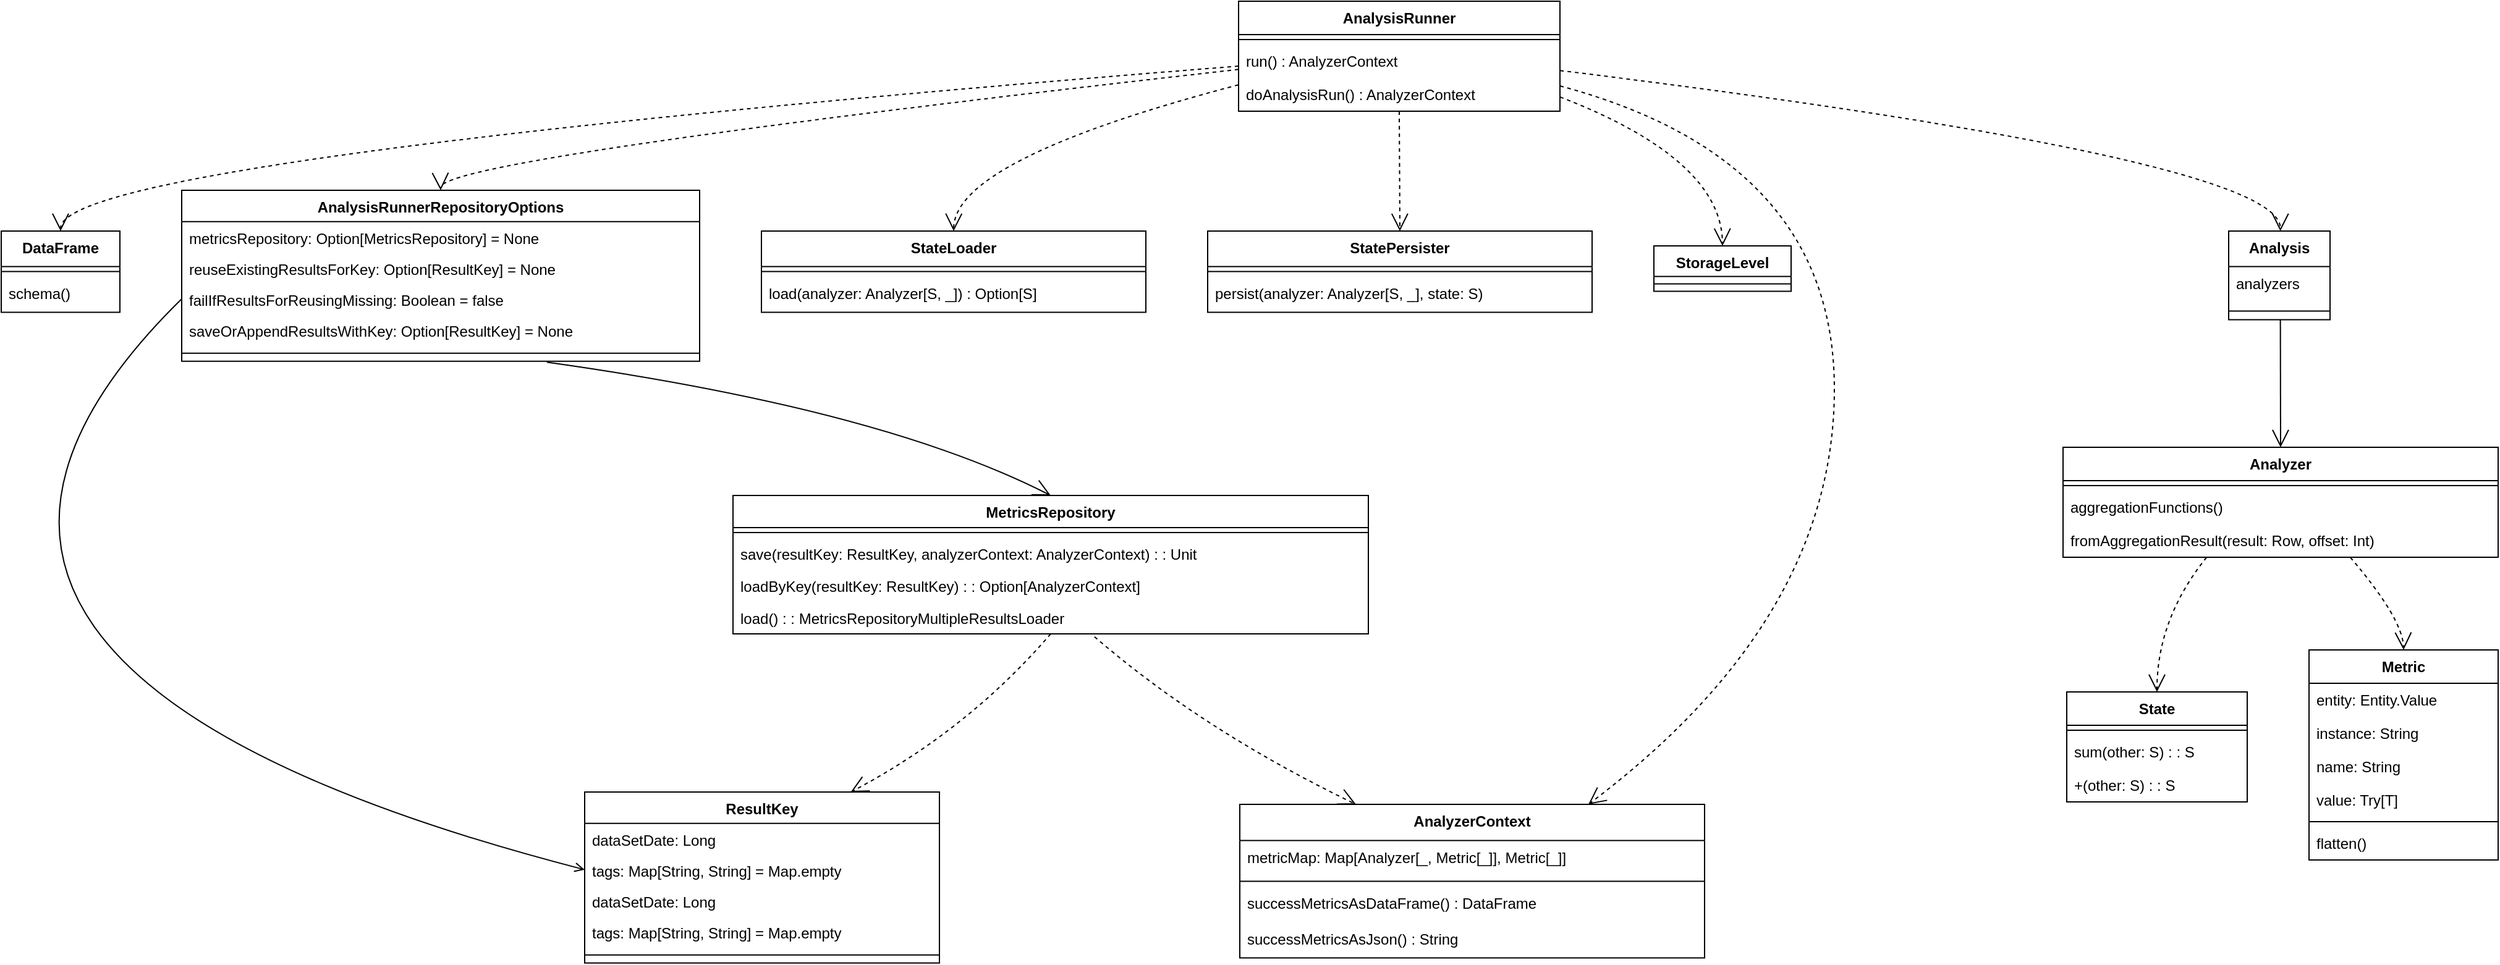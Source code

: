 <mxfile version="24.7.17">
  <diagram id="C5RBs43oDa-KdzZeNtuy" name="Page-1">
    <mxGraphModel dx="2563" dy="1209" grid="1" gridSize="10" guides="1" tooltips="1" connect="1" arrows="1" fold="1" page="1" pageScale="1" pageWidth="827" pageHeight="1169" math="0" shadow="0">
      <root>
        <mxCell id="WIyWlLk6GJQsqaUBKTNV-0" />
        <mxCell id="WIyWlLk6GJQsqaUBKTNV-1" parent="WIyWlLk6GJQsqaUBKTNV-0" />
        <mxCell id="mmol0tTkdiDvXbXhwS5D-0" value="DataFrame" style="swimlane;fontStyle=1;align=center;verticalAlign=top;childLayout=stackLayout;horizontal=1;startSize=28.8;horizontalStack=0;resizeParent=1;resizeParentMax=0;resizeLast=0;collapsible=0;marginBottom=0;" vertex="1" parent="WIyWlLk6GJQsqaUBKTNV-1">
          <mxGeometry x="-52" y="496" width="96" height="65.8" as="geometry" />
        </mxCell>
        <mxCell id="mmol0tTkdiDvXbXhwS5D-1" style="line;strokeWidth=1;fillColor=none;align=left;verticalAlign=middle;spacingTop=-1;spacingLeft=3;spacingRight=3;rotatable=0;labelPosition=right;points=[];portConstraint=eastwest;strokeColor=inherit;" vertex="1" parent="mmol0tTkdiDvXbXhwS5D-0">
          <mxGeometry y="28.8" width="96" height="8" as="geometry" />
        </mxCell>
        <mxCell id="mmol0tTkdiDvXbXhwS5D-2" value="schema()" style="text;strokeColor=none;fillColor=none;align=left;verticalAlign=top;spacingLeft=4;spacingRight=4;overflow=hidden;rotatable=0;points=[[0,0.5],[1,0.5]];portConstraint=eastwest;" vertex="1" parent="mmol0tTkdiDvXbXhwS5D-0">
          <mxGeometry y="36.8" width="96" height="29" as="geometry" />
        </mxCell>
        <mxCell id="mmol0tTkdiDvXbXhwS5D-3" value="Analysis" style="swimlane;fontStyle=1;align=center;verticalAlign=top;childLayout=stackLayout;horizontal=1;startSize=28.8;horizontalStack=0;resizeParent=1;resizeParentMax=0;resizeLast=0;collapsible=0;marginBottom=0;" vertex="1" parent="WIyWlLk6GJQsqaUBKTNV-1">
          <mxGeometry x="1750" y="496" width="82" height="71.8" as="geometry" />
        </mxCell>
        <mxCell id="mmol0tTkdiDvXbXhwS5D-4" value="analyzers" style="text;strokeColor=none;fillColor=none;align=left;verticalAlign=top;spacingLeft=4;spacingRight=4;overflow=hidden;rotatable=0;points=[[0,0.5],[1,0.5]];portConstraint=eastwest;" vertex="1" parent="mmol0tTkdiDvXbXhwS5D-3">
          <mxGeometry y="28.8" width="82" height="29" as="geometry" />
        </mxCell>
        <mxCell id="mmol0tTkdiDvXbXhwS5D-5" style="line;strokeWidth=1;fillColor=none;align=left;verticalAlign=middle;spacingTop=-1;spacingLeft=3;spacingRight=3;rotatable=0;labelPosition=right;points=[];portConstraint=eastwest;strokeColor=inherit;" vertex="1" parent="mmol0tTkdiDvXbXhwS5D-3">
          <mxGeometry y="57.8" width="82" height="14" as="geometry" />
        </mxCell>
        <mxCell id="mmol0tTkdiDvXbXhwS5D-6" value="Analyzer" style="swimlane;fontStyle=1;align=center;verticalAlign=top;childLayout=stackLayout;horizontal=1;startSize=27;horizontalStack=0;resizeParent=1;resizeParentMax=0;resizeLast=0;collapsible=0;marginBottom=0;" vertex="1" parent="WIyWlLk6GJQsqaUBKTNV-1">
          <mxGeometry x="1616" y="671" width="352" height="89" as="geometry" />
        </mxCell>
        <mxCell id="mmol0tTkdiDvXbXhwS5D-7" style="line;strokeWidth=1;fillColor=none;align=left;verticalAlign=middle;spacingTop=-1;spacingLeft=3;spacingRight=3;rotatable=0;labelPosition=right;points=[];portConstraint=eastwest;strokeColor=inherit;" vertex="1" parent="mmol0tTkdiDvXbXhwS5D-6">
          <mxGeometry y="27" width="352" height="8" as="geometry" />
        </mxCell>
        <mxCell id="mmol0tTkdiDvXbXhwS5D-8" value="aggregationFunctions()" style="text;strokeColor=none;fillColor=none;align=left;verticalAlign=top;spacingLeft=4;spacingRight=4;overflow=hidden;rotatable=0;points=[[0,0.5],[1,0.5]];portConstraint=eastwest;" vertex="1" parent="mmol0tTkdiDvXbXhwS5D-6">
          <mxGeometry y="35" width="352" height="27" as="geometry" />
        </mxCell>
        <mxCell id="mmol0tTkdiDvXbXhwS5D-9" value="fromAggregationResult(result: Row, offset: Int)" style="text;strokeColor=none;fillColor=none;align=left;verticalAlign=top;spacingLeft=4;spacingRight=4;overflow=hidden;rotatable=0;points=[[0,0.5],[1,0.5]];portConstraint=eastwest;" vertex="1" parent="mmol0tTkdiDvXbXhwS5D-6">
          <mxGeometry y="62" width="352" height="27" as="geometry" />
        </mxCell>
        <mxCell id="mmol0tTkdiDvXbXhwS5D-10" value="State" style="swimlane;fontStyle=1;align=center;verticalAlign=top;childLayout=stackLayout;horizontal=1;startSize=27;horizontalStack=0;resizeParent=1;resizeParentMax=0;resizeLast=0;collapsible=0;marginBottom=0;" vertex="1" parent="WIyWlLk6GJQsqaUBKTNV-1">
          <mxGeometry x="1619" y="869" width="146" height="89" as="geometry" />
        </mxCell>
        <mxCell id="mmol0tTkdiDvXbXhwS5D-11" style="line;strokeWidth=1;fillColor=none;align=left;verticalAlign=middle;spacingTop=-1;spacingLeft=3;spacingRight=3;rotatable=0;labelPosition=right;points=[];portConstraint=eastwest;strokeColor=inherit;" vertex="1" parent="mmol0tTkdiDvXbXhwS5D-10">
          <mxGeometry y="27" width="146" height="8" as="geometry" />
        </mxCell>
        <mxCell id="mmol0tTkdiDvXbXhwS5D-12" value="sum(other: S) : : S" style="text;strokeColor=none;fillColor=none;align=left;verticalAlign=top;spacingLeft=4;spacingRight=4;overflow=hidden;rotatable=0;points=[[0,0.5],[1,0.5]];portConstraint=eastwest;" vertex="1" parent="mmol0tTkdiDvXbXhwS5D-10">
          <mxGeometry y="35" width="146" height="27" as="geometry" />
        </mxCell>
        <mxCell id="mmol0tTkdiDvXbXhwS5D-13" value="+(other: S) : : S" style="text;strokeColor=none;fillColor=none;align=left;verticalAlign=top;spacingLeft=4;spacingRight=4;overflow=hidden;rotatable=0;points=[[0,0.5],[1,0.5]];portConstraint=eastwest;" vertex="1" parent="mmol0tTkdiDvXbXhwS5D-10">
          <mxGeometry y="62" width="146" height="27" as="geometry" />
        </mxCell>
        <mxCell id="mmol0tTkdiDvXbXhwS5D-14" value="Metric" style="swimlane;fontStyle=1;align=center;verticalAlign=top;childLayout=stackLayout;horizontal=1;startSize=27;horizontalStack=0;resizeParent=1;resizeParentMax=0;resizeLast=0;collapsible=0;marginBottom=0;" vertex="1" parent="WIyWlLk6GJQsqaUBKTNV-1">
          <mxGeometry x="1815" y="835" width="153" height="170" as="geometry" />
        </mxCell>
        <mxCell id="mmol0tTkdiDvXbXhwS5D-15" value="entity: Entity.Value" style="text;strokeColor=none;fillColor=none;align=left;verticalAlign=top;spacingLeft=4;spacingRight=4;overflow=hidden;rotatable=0;points=[[0,0.5],[1,0.5]];portConstraint=eastwest;" vertex="1" parent="mmol0tTkdiDvXbXhwS5D-14">
          <mxGeometry y="27" width="153" height="27" as="geometry" />
        </mxCell>
        <mxCell id="mmol0tTkdiDvXbXhwS5D-16" value="instance: String" style="text;strokeColor=none;fillColor=none;align=left;verticalAlign=top;spacingLeft=4;spacingRight=4;overflow=hidden;rotatable=0;points=[[0,0.5],[1,0.5]];portConstraint=eastwest;" vertex="1" parent="mmol0tTkdiDvXbXhwS5D-14">
          <mxGeometry y="54" width="153" height="27" as="geometry" />
        </mxCell>
        <mxCell id="mmol0tTkdiDvXbXhwS5D-17" value="name: String" style="text;strokeColor=none;fillColor=none;align=left;verticalAlign=top;spacingLeft=4;spacingRight=4;overflow=hidden;rotatable=0;points=[[0,0.5],[1,0.5]];portConstraint=eastwest;" vertex="1" parent="mmol0tTkdiDvXbXhwS5D-14">
          <mxGeometry y="81" width="153" height="27" as="geometry" />
        </mxCell>
        <mxCell id="mmol0tTkdiDvXbXhwS5D-18" value="value: Try[T]" style="text;strokeColor=none;fillColor=none;align=left;verticalAlign=top;spacingLeft=4;spacingRight=4;overflow=hidden;rotatable=0;points=[[0,0.5],[1,0.5]];portConstraint=eastwest;" vertex="1" parent="mmol0tTkdiDvXbXhwS5D-14">
          <mxGeometry y="108" width="153" height="27" as="geometry" />
        </mxCell>
        <mxCell id="mmol0tTkdiDvXbXhwS5D-19" style="line;strokeWidth=1;fillColor=none;align=left;verticalAlign=middle;spacingTop=-1;spacingLeft=3;spacingRight=3;rotatable=0;labelPosition=right;points=[];portConstraint=eastwest;strokeColor=inherit;" vertex="1" parent="mmol0tTkdiDvXbXhwS5D-14">
          <mxGeometry y="135" width="153" height="8" as="geometry" />
        </mxCell>
        <mxCell id="mmol0tTkdiDvXbXhwS5D-20" value="flatten()" style="text;strokeColor=none;fillColor=none;align=left;verticalAlign=top;spacingLeft=4;spacingRight=4;overflow=hidden;rotatable=0;points=[[0,0.5],[1,0.5]];portConstraint=eastwest;" vertex="1" parent="mmol0tTkdiDvXbXhwS5D-14">
          <mxGeometry y="143" width="153" height="27" as="geometry" />
        </mxCell>
        <mxCell id="mmol0tTkdiDvXbXhwS5D-21" value="AnalysisRunner" style="swimlane;fontStyle=1;align=center;verticalAlign=top;childLayout=stackLayout;horizontal=1;startSize=27;horizontalStack=0;resizeParent=1;resizeParentMax=0;resizeLast=0;collapsible=0;marginBottom=0;" vertex="1" parent="WIyWlLk6GJQsqaUBKTNV-1">
          <mxGeometry x="949" y="310" width="260" height="89" as="geometry" />
        </mxCell>
        <mxCell id="mmol0tTkdiDvXbXhwS5D-22" style="line;strokeWidth=1;fillColor=none;align=left;verticalAlign=middle;spacingTop=-1;spacingLeft=3;spacingRight=3;rotatable=0;labelPosition=right;points=[];portConstraint=eastwest;strokeColor=inherit;" vertex="1" parent="mmol0tTkdiDvXbXhwS5D-21">
          <mxGeometry y="27" width="260" height="8" as="geometry" />
        </mxCell>
        <mxCell id="mmol0tTkdiDvXbXhwS5D-23" value="run() : AnalyzerContext" style="text;strokeColor=none;fillColor=none;align=left;verticalAlign=top;spacingLeft=4;spacingRight=4;overflow=hidden;rotatable=0;points=[[0,0.5],[1,0.5]];portConstraint=eastwest;" vertex="1" parent="mmol0tTkdiDvXbXhwS5D-21">
          <mxGeometry y="35" width="260" height="27" as="geometry" />
        </mxCell>
        <mxCell id="mmol0tTkdiDvXbXhwS5D-24" value="doAnalysisRun() : AnalyzerContext" style="text;strokeColor=none;fillColor=none;align=left;verticalAlign=top;spacingLeft=4;spacingRight=4;overflow=hidden;rotatable=0;points=[[0,0.5],[1,0.5]];portConstraint=eastwest;" vertex="1" parent="mmol0tTkdiDvXbXhwS5D-21">
          <mxGeometry y="62" width="260" height="27" as="geometry" />
        </mxCell>
        <mxCell id="mmol0tTkdiDvXbXhwS5D-25" value="AnalyzerContext" style="swimlane;fontStyle=1;align=center;verticalAlign=top;childLayout=stackLayout;horizontal=1;startSize=29.25;horizontalStack=0;resizeParent=1;resizeParentMax=0;resizeLast=0;collapsible=0;marginBottom=0;" vertex="1" parent="WIyWlLk6GJQsqaUBKTNV-1">
          <mxGeometry x="950" y="960" width="376" height="124.25" as="geometry" />
        </mxCell>
        <mxCell id="mmol0tTkdiDvXbXhwS5D-26" value="metricMap: Map[Analyzer[_, Metric[_]], Metric[_]]" style="text;strokeColor=none;fillColor=none;align=left;verticalAlign=top;spacingLeft=4;spacingRight=4;overflow=hidden;rotatable=0;points=[[0,0.5],[1,0.5]];portConstraint=eastwest;" vertex="1" parent="mmol0tTkdiDvXbXhwS5D-25">
          <mxGeometry y="29.25" width="376" height="29" as="geometry" />
        </mxCell>
        <mxCell id="mmol0tTkdiDvXbXhwS5D-27" style="line;strokeWidth=1;fillColor=none;align=left;verticalAlign=middle;spacingTop=-1;spacingLeft=3;spacingRight=3;rotatable=0;labelPosition=right;points=[];portConstraint=eastwest;strokeColor=inherit;" vertex="1" parent="mmol0tTkdiDvXbXhwS5D-25">
          <mxGeometry y="58.25" width="376" height="8" as="geometry" />
        </mxCell>
        <mxCell id="mmol0tTkdiDvXbXhwS5D-28" value="successMetricsAsDataFrame() : DataFrame" style="text;strokeColor=none;fillColor=none;align=left;verticalAlign=top;spacingLeft=4;spacingRight=4;overflow=hidden;rotatable=0;points=[[0,0.5],[1,0.5]];portConstraint=eastwest;" vertex="1" parent="mmol0tTkdiDvXbXhwS5D-25">
          <mxGeometry y="66.25" width="376" height="29" as="geometry" />
        </mxCell>
        <mxCell id="mmol0tTkdiDvXbXhwS5D-29" value="successMetricsAsJson() : String" style="text;strokeColor=none;fillColor=none;align=left;verticalAlign=top;spacingLeft=4;spacingRight=4;overflow=hidden;rotatable=0;points=[[0,0.5],[1,0.5]];portConstraint=eastwest;" vertex="1" parent="mmol0tTkdiDvXbXhwS5D-25">
          <mxGeometry y="95.25" width="376" height="29" as="geometry" />
        </mxCell>
        <mxCell id="mmol0tTkdiDvXbXhwS5D-30" value="StateLoader" style="swimlane;fontStyle=1;align=center;verticalAlign=top;childLayout=stackLayout;horizontal=1;startSize=28.8;horizontalStack=0;resizeParent=1;resizeParentMax=0;resizeLast=0;collapsible=0;marginBottom=0;" vertex="1" parent="WIyWlLk6GJQsqaUBKTNV-1">
          <mxGeometry x="563" y="496" width="311" height="65.8" as="geometry" />
        </mxCell>
        <mxCell id="mmol0tTkdiDvXbXhwS5D-31" style="line;strokeWidth=1;fillColor=none;align=left;verticalAlign=middle;spacingTop=-1;spacingLeft=3;spacingRight=3;rotatable=0;labelPosition=right;points=[];portConstraint=eastwest;strokeColor=inherit;" vertex="1" parent="mmol0tTkdiDvXbXhwS5D-30">
          <mxGeometry y="28.8" width="311" height="8" as="geometry" />
        </mxCell>
        <mxCell id="mmol0tTkdiDvXbXhwS5D-32" value="load(analyzer: Analyzer[S, _]) : Option[S]" style="text;strokeColor=none;fillColor=none;align=left;verticalAlign=top;spacingLeft=4;spacingRight=4;overflow=hidden;rotatable=0;points=[[0,0.5],[1,0.5]];portConstraint=eastwest;" vertex="1" parent="mmol0tTkdiDvXbXhwS5D-30">
          <mxGeometry y="36.8" width="311" height="29" as="geometry" />
        </mxCell>
        <mxCell id="mmol0tTkdiDvXbXhwS5D-33" value="StatePersister" style="swimlane;fontStyle=1;align=center;verticalAlign=top;childLayout=stackLayout;horizontal=1;startSize=28.8;horizontalStack=0;resizeParent=1;resizeParentMax=0;resizeLast=0;collapsible=0;marginBottom=0;" vertex="1" parent="WIyWlLk6GJQsqaUBKTNV-1">
          <mxGeometry x="924" y="496" width="311" height="65.8" as="geometry" />
        </mxCell>
        <mxCell id="mmol0tTkdiDvXbXhwS5D-34" style="line;strokeWidth=1;fillColor=none;align=left;verticalAlign=middle;spacingTop=-1;spacingLeft=3;spacingRight=3;rotatable=0;labelPosition=right;points=[];portConstraint=eastwest;strokeColor=inherit;" vertex="1" parent="mmol0tTkdiDvXbXhwS5D-33">
          <mxGeometry y="28.8" width="311" height="8" as="geometry" />
        </mxCell>
        <mxCell id="mmol0tTkdiDvXbXhwS5D-35" value="persist(analyzer: Analyzer[S, _], state: S)" style="text;strokeColor=none;fillColor=none;align=left;verticalAlign=top;spacingLeft=4;spacingRight=4;overflow=hidden;rotatable=0;points=[[0,0.5],[1,0.5]];portConstraint=eastwest;" vertex="1" parent="mmol0tTkdiDvXbXhwS5D-33">
          <mxGeometry y="36.8" width="311" height="29" as="geometry" />
        </mxCell>
        <mxCell id="mmol0tTkdiDvXbXhwS5D-36" value="StorageLevel" style="swimlane;fontStyle=1;align=center;verticalAlign=top;childLayout=stackLayout;horizontal=1;startSize=24.75;horizontalStack=0;resizeParent=1;resizeParentMax=0;resizeLast=0;collapsible=0;marginBottom=0;" vertex="1" parent="WIyWlLk6GJQsqaUBKTNV-1">
          <mxGeometry x="1285" y="508" width="111" height="36.75" as="geometry" />
        </mxCell>
        <mxCell id="mmol0tTkdiDvXbXhwS5D-37" style="line;strokeWidth=1;fillColor=none;align=left;verticalAlign=middle;spacingTop=-1;spacingLeft=3;spacingRight=3;rotatable=0;labelPosition=right;points=[];portConstraint=eastwest;strokeColor=inherit;" vertex="1" parent="mmol0tTkdiDvXbXhwS5D-36">
          <mxGeometry y="24.75" width="111" height="12" as="geometry" />
        </mxCell>
        <mxCell id="mmol0tTkdiDvXbXhwS5D-38" value="AnalysisRunnerRepositoryOptions" style="swimlane;fontStyle=1;align=center;verticalAlign=top;childLayout=stackLayout;horizontal=1;startSize=25.364;horizontalStack=0;resizeParent=1;resizeParentMax=0;resizeLast=0;collapsible=0;marginBottom=0;" vertex="1" parent="WIyWlLk6GJQsqaUBKTNV-1">
          <mxGeometry x="94" y="463" width="419" height="138.364" as="geometry" />
        </mxCell>
        <mxCell id="mmol0tTkdiDvXbXhwS5D-39" value="metricsRepository: Option[MetricsRepository] = None" style="text;strokeColor=none;fillColor=none;align=left;verticalAlign=top;spacingLeft=4;spacingRight=4;overflow=hidden;rotatable=0;points=[[0,0.5],[1,0.5]];portConstraint=eastwest;" vertex="1" parent="mmol0tTkdiDvXbXhwS5D-38">
          <mxGeometry y="25.364" width="419" height="25" as="geometry" />
        </mxCell>
        <mxCell id="mmol0tTkdiDvXbXhwS5D-40" value="reuseExistingResultsForKey: Option[ResultKey] = None" style="text;strokeColor=none;fillColor=none;align=left;verticalAlign=top;spacingLeft=4;spacingRight=4;overflow=hidden;rotatable=0;points=[[0,0.5],[1,0.5]];portConstraint=eastwest;" vertex="1" parent="mmol0tTkdiDvXbXhwS5D-38">
          <mxGeometry y="50.364" width="419" height="25" as="geometry" />
        </mxCell>
        <mxCell id="mmol0tTkdiDvXbXhwS5D-41" value="failIfResultsForReusingMissing: Boolean = false" style="text;strokeColor=none;fillColor=none;align=left;verticalAlign=top;spacingLeft=4;spacingRight=4;overflow=hidden;rotatable=0;points=[[0,0.5],[1,0.5]];portConstraint=eastwest;" vertex="1" parent="mmol0tTkdiDvXbXhwS5D-38">
          <mxGeometry y="75.364" width="419" height="25" as="geometry" />
        </mxCell>
        <mxCell id="mmol0tTkdiDvXbXhwS5D-42" value="saveOrAppendResultsWithKey: Option[ResultKey] = None" style="text;strokeColor=none;fillColor=none;align=left;verticalAlign=top;spacingLeft=4;spacingRight=4;overflow=hidden;rotatable=0;points=[[0,0.5],[1,0.5]];portConstraint=eastwest;" vertex="1" parent="mmol0tTkdiDvXbXhwS5D-38">
          <mxGeometry y="100.364" width="419" height="25" as="geometry" />
        </mxCell>
        <mxCell id="mmol0tTkdiDvXbXhwS5D-43" style="line;strokeWidth=1;fillColor=none;align=left;verticalAlign=middle;spacingTop=-1;spacingLeft=3;spacingRight=3;rotatable=0;labelPosition=right;points=[];portConstraint=eastwest;strokeColor=inherit;" vertex="1" parent="mmol0tTkdiDvXbXhwS5D-38">
          <mxGeometry y="125.364" width="419" height="13" as="geometry" />
        </mxCell>
        <mxCell id="mmol0tTkdiDvXbXhwS5D-44" value="MetricsRepository" style="swimlane;fontStyle=1;align=center;verticalAlign=top;childLayout=stackLayout;horizontal=1;startSize=26;horizontalStack=0;resizeParent=1;resizeParentMax=0;resizeLast=0;collapsible=0;marginBottom=0;" vertex="1" parent="WIyWlLk6GJQsqaUBKTNV-1">
          <mxGeometry x="540" y="710" width="514" height="112" as="geometry" />
        </mxCell>
        <mxCell id="mmol0tTkdiDvXbXhwS5D-45" style="line;strokeWidth=1;fillColor=none;align=left;verticalAlign=middle;spacingTop=-1;spacingLeft=3;spacingRight=3;rotatable=0;labelPosition=right;points=[];portConstraint=eastwest;strokeColor=inherit;" vertex="1" parent="mmol0tTkdiDvXbXhwS5D-44">
          <mxGeometry y="26" width="514" height="8" as="geometry" />
        </mxCell>
        <mxCell id="mmol0tTkdiDvXbXhwS5D-46" value="save(resultKey: ResultKey, analyzerContext: AnalyzerContext) : : Unit" style="text;strokeColor=none;fillColor=none;align=left;verticalAlign=top;spacingLeft=4;spacingRight=4;overflow=hidden;rotatable=0;points=[[0,0.5],[1,0.5]];portConstraint=eastwest;" vertex="1" parent="mmol0tTkdiDvXbXhwS5D-44">
          <mxGeometry y="34" width="514" height="26" as="geometry" />
        </mxCell>
        <mxCell id="mmol0tTkdiDvXbXhwS5D-47" value="loadByKey(resultKey: ResultKey) : : Option[AnalyzerContext]" style="text;strokeColor=none;fillColor=none;align=left;verticalAlign=top;spacingLeft=4;spacingRight=4;overflow=hidden;rotatable=0;points=[[0,0.5],[1,0.5]];portConstraint=eastwest;" vertex="1" parent="mmol0tTkdiDvXbXhwS5D-44">
          <mxGeometry y="60" width="514" height="26" as="geometry" />
        </mxCell>
        <mxCell id="mmol0tTkdiDvXbXhwS5D-48" value="load() : : MetricsRepositoryMultipleResultsLoader" style="text;strokeColor=none;fillColor=none;align=left;verticalAlign=top;spacingLeft=4;spacingRight=4;overflow=hidden;rotatable=0;points=[[0,0.5],[1,0.5]];portConstraint=eastwest;" vertex="1" parent="mmol0tTkdiDvXbXhwS5D-44">
          <mxGeometry y="86" width="514" height="26" as="geometry" />
        </mxCell>
        <mxCell id="mmol0tTkdiDvXbXhwS5D-49" value="ResultKey" style="swimlane;fontStyle=1;align=center;verticalAlign=top;childLayout=stackLayout;horizontal=1;startSize=25.364;horizontalStack=0;resizeParent=1;resizeParentMax=0;resizeLast=0;collapsible=0;marginBottom=0;" vertex="1" parent="WIyWlLk6GJQsqaUBKTNV-1">
          <mxGeometry x="420" y="950" width="287" height="138.364" as="geometry" />
        </mxCell>
        <mxCell id="mmol0tTkdiDvXbXhwS5D-50" value="dataSetDate: Long" style="text;strokeColor=none;fillColor=none;align=left;verticalAlign=top;spacingLeft=4;spacingRight=4;overflow=hidden;rotatable=0;points=[[0,0.5],[1,0.5]];portConstraint=eastwest;" vertex="1" parent="mmol0tTkdiDvXbXhwS5D-49">
          <mxGeometry y="25.364" width="287" height="25" as="geometry" />
        </mxCell>
        <mxCell id="mmol0tTkdiDvXbXhwS5D-51" value="tags: Map[String, String] = Map.empty" style="text;strokeColor=none;fillColor=none;align=left;verticalAlign=top;spacingLeft=4;spacingRight=4;overflow=hidden;rotatable=0;points=[[0,0.5],[1,0.5]];portConstraint=eastwest;" vertex="1" parent="mmol0tTkdiDvXbXhwS5D-49">
          <mxGeometry y="50.364" width="287" height="25" as="geometry" />
        </mxCell>
        <mxCell id="mmol0tTkdiDvXbXhwS5D-52" value="dataSetDate: Long" style="text;strokeColor=none;fillColor=none;align=left;verticalAlign=top;spacingLeft=4;spacingRight=4;overflow=hidden;rotatable=0;points=[[0,0.5],[1,0.5]];portConstraint=eastwest;" vertex="1" parent="mmol0tTkdiDvXbXhwS5D-49">
          <mxGeometry y="75.364" width="287" height="25" as="geometry" />
        </mxCell>
        <mxCell id="mmol0tTkdiDvXbXhwS5D-53" value="tags: Map[String, String] = Map.empty" style="text;strokeColor=none;fillColor=none;align=left;verticalAlign=top;spacingLeft=4;spacingRight=4;overflow=hidden;rotatable=0;points=[[0,0.5],[1,0.5]];portConstraint=eastwest;" vertex="1" parent="mmol0tTkdiDvXbXhwS5D-49">
          <mxGeometry y="100.364" width="287" height="25" as="geometry" />
        </mxCell>
        <mxCell id="mmol0tTkdiDvXbXhwS5D-54" style="line;strokeWidth=1;fillColor=none;align=left;verticalAlign=middle;spacingTop=-1;spacingLeft=3;spacingRight=3;rotatable=0;labelPosition=right;points=[];portConstraint=eastwest;strokeColor=inherit;" vertex="1" parent="mmol0tTkdiDvXbXhwS5D-49">
          <mxGeometry y="125.364" width="287" height="13" as="geometry" />
        </mxCell>
        <mxCell id="mmol0tTkdiDvXbXhwS5D-55" value="" style="curved=1;dashed=1;startArrow=none;endArrow=open;endSize=12;exitX=0.5;exitY=1;entryX=0.75;entryY=0;rounded=0;entryDx=0;entryDy=0;" edge="1" parent="WIyWlLk6GJQsqaUBKTNV-1" source="mmol0tTkdiDvXbXhwS5D-44" target="mmol0tTkdiDvXbXhwS5D-49">
          <mxGeometry relative="1" as="geometry">
            <Array as="points">
              <mxPoint x="730" y="900" />
            </Array>
          </mxGeometry>
        </mxCell>
        <mxCell id="mmol0tTkdiDvXbXhwS5D-56" value="" style="curved=1;dashed=1;startArrow=none;endArrow=open;endSize=12;exitX=0.569;exitY=1.09;rounded=0;entryX=0.25;entryY=0;entryDx=0;entryDy=0;exitDx=0;exitDy=0;strokeColor=default;exitPerimeter=0;" edge="1" parent="WIyWlLk6GJQsqaUBKTNV-1" source="mmol0tTkdiDvXbXhwS5D-48" target="mmol0tTkdiDvXbXhwS5D-25">
          <mxGeometry relative="1" as="geometry">
            <Array as="points">
              <mxPoint x="920" y="900" />
            </Array>
            <mxPoint x="1107" y="957" as="targetPoint" />
          </mxGeometry>
        </mxCell>
        <mxCell id="mmol0tTkdiDvXbXhwS5D-57" value="" style="curved=1;dashed=1;startArrow=none;endArrow=open;endSize=12;exitX=0.33;exitY=1;entryX=0.5;entryY=0;rounded=0;" edge="1" parent="WIyWlLk6GJQsqaUBKTNV-1" source="mmol0tTkdiDvXbXhwS5D-6" target="mmol0tTkdiDvXbXhwS5D-10">
          <mxGeometry relative="1" as="geometry">
            <Array as="points">
              <mxPoint x="1692" y="810" />
            </Array>
          </mxGeometry>
        </mxCell>
        <mxCell id="mmol0tTkdiDvXbXhwS5D-58" value="" style="curved=1;dashed=1;startArrow=none;endArrow=open;endSize=12;exitX=0.66;exitY=1;entryX=0.5;entryY=0;rounded=0;" edge="1" parent="WIyWlLk6GJQsqaUBKTNV-1" source="mmol0tTkdiDvXbXhwS5D-6" target="mmol0tTkdiDvXbXhwS5D-14">
          <mxGeometry relative="1" as="geometry">
            <Array as="points">
              <mxPoint x="1891" y="810" />
            </Array>
          </mxGeometry>
        </mxCell>
        <mxCell id="mmol0tTkdiDvXbXhwS5D-59" value="" style="curved=1;startArrow=none;endArrow=open;endSize=12;exitX=0.51;exitY=1;entryX=0.5;entryY=0;rounded=0;" edge="1" parent="WIyWlLk6GJQsqaUBKTNV-1" source="mmol0tTkdiDvXbXhwS5D-3" target="mmol0tTkdiDvXbXhwS5D-6">
          <mxGeometry relative="1" as="geometry">
            <Array as="points" />
          </mxGeometry>
        </mxCell>
        <mxCell id="mmol0tTkdiDvXbXhwS5D-60" value="" style="curved=1;dashed=1;startArrow=none;endArrow=open;endSize=12;exitX=0;exitY=0.62;entryX=0.5;entryY=0;rounded=0;" edge="1" parent="WIyWlLk6GJQsqaUBKTNV-1" source="mmol0tTkdiDvXbXhwS5D-21" target="mmol0tTkdiDvXbXhwS5D-38">
          <mxGeometry relative="1" as="geometry">
            <Array as="points">
              <mxPoint x="303" y="438" />
            </Array>
          </mxGeometry>
        </mxCell>
        <mxCell id="mmol0tTkdiDvXbXhwS5D-61" value="" style="curved=1;dashed=1;startArrow=none;endArrow=open;endSize=12;exitX=1;exitY=0.63;entryX=0.51;entryY=0;rounded=0;" edge="1" parent="WIyWlLk6GJQsqaUBKTNV-1" source="mmol0tTkdiDvXbXhwS5D-21" target="mmol0tTkdiDvXbXhwS5D-3">
          <mxGeometry relative="1" as="geometry">
            <Array as="points">
              <mxPoint x="1792" y="438" />
            </Array>
          </mxGeometry>
        </mxCell>
        <mxCell id="mmol0tTkdiDvXbXhwS5D-62" value="" style="curved=1;dashed=1;startArrow=none;endArrow=open;endSize=12;exitX=0;exitY=0.59;entryX=0.5;entryY=0;rounded=0;" edge="1" parent="WIyWlLk6GJQsqaUBKTNV-1" source="mmol0tTkdiDvXbXhwS5D-21" target="mmol0tTkdiDvXbXhwS5D-0">
          <mxGeometry relative="1" as="geometry">
            <Array as="points">
              <mxPoint x="-4" y="438" />
            </Array>
          </mxGeometry>
        </mxCell>
        <mxCell id="mmol0tTkdiDvXbXhwS5D-63" value="" style="curved=1;dashed=1;startArrow=none;endArrow=open;endSize=12;exitX=1;exitY=0.77;rounded=0;entryX=0.75;entryY=0;entryDx=0;entryDy=0;" edge="1" parent="WIyWlLk6GJQsqaUBKTNV-1" source="mmol0tTkdiDvXbXhwS5D-21" target="mmol0tTkdiDvXbXhwS5D-25">
          <mxGeometry relative="1" as="geometry">
            <Array as="points">
              <mxPoint x="1431" y="438" />
              <mxPoint x="1431" y="810" />
            </Array>
            <mxPoint x="1138" y="960" as="targetPoint" />
          </mxGeometry>
        </mxCell>
        <mxCell id="mmol0tTkdiDvXbXhwS5D-64" value="" style="curved=1;dashed=1;startArrow=none;endArrow=open;endSize=12;exitX=0;exitY=0.76;entryX=0.5;entryY=0;rounded=0;" edge="1" parent="WIyWlLk6GJQsqaUBKTNV-1" source="mmol0tTkdiDvXbXhwS5D-21" target="mmol0tTkdiDvXbXhwS5D-30">
          <mxGeometry relative="1" as="geometry">
            <Array as="points">
              <mxPoint x="719" y="438" />
            </Array>
          </mxGeometry>
        </mxCell>
        <mxCell id="mmol0tTkdiDvXbXhwS5D-65" value="" style="curved=1;dashed=1;startArrow=none;endArrow=open;endSize=12;exitX=0.5;exitY=1;entryX=0.5;entryY=0;rounded=0;" edge="1" parent="WIyWlLk6GJQsqaUBKTNV-1" source="mmol0tTkdiDvXbXhwS5D-21" target="mmol0tTkdiDvXbXhwS5D-33">
          <mxGeometry relative="1" as="geometry">
            <Array as="points" />
          </mxGeometry>
        </mxCell>
        <mxCell id="mmol0tTkdiDvXbXhwS5D-66" value="" style="curved=1;dashed=1;startArrow=none;endArrow=open;endSize=12;exitX=1;exitY=0.87;entryX=0.5;entryY=-0.01;rounded=0;" edge="1" parent="WIyWlLk6GJQsqaUBKTNV-1" source="mmol0tTkdiDvXbXhwS5D-21" target="mmol0tTkdiDvXbXhwS5D-36">
          <mxGeometry relative="1" as="geometry">
            <Array as="points">
              <mxPoint x="1340" y="438" />
            </Array>
          </mxGeometry>
        </mxCell>
        <mxCell id="mmol0tTkdiDvXbXhwS5D-67" value="" style="curved=1;startArrow=none;endArrow=open;endSize=12;exitX=0.705;exitY=1.057;entryX=0.5;entryY=0;rounded=0;exitDx=0;exitDy=0;exitPerimeter=0;" edge="1" parent="WIyWlLk6GJQsqaUBKTNV-1" source="mmol0tTkdiDvXbXhwS5D-43" target="mmol0tTkdiDvXbXhwS5D-44">
          <mxGeometry relative="1" as="geometry">
            <Array as="points">
              <mxPoint x="660" y="640" />
            </Array>
          </mxGeometry>
        </mxCell>
        <mxCell id="mmol0tTkdiDvXbXhwS5D-68" value="" style="curved=1;startArrow=none;endArrow=open;exitX=0;exitY=0.5;entryX=0;entryY=0.5;rounded=0;exitDx=0;exitDy=0;entryDx=0;entryDy=0;" edge="1" parent="WIyWlLk6GJQsqaUBKTNV-1" source="mmol0tTkdiDvXbXhwS5D-41" target="mmol0tTkdiDvXbXhwS5D-51">
          <mxGeometry relative="1" as="geometry">
            <Array as="points">
              <mxPoint x="-210" y="850" />
            </Array>
          </mxGeometry>
        </mxCell>
      </root>
    </mxGraphModel>
  </diagram>
</mxfile>
